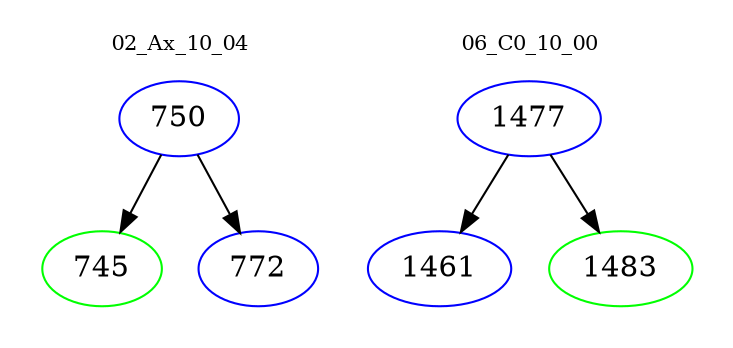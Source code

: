 digraph{
subgraph cluster_0 {
color = white
label = "02_Ax_10_04";
fontsize=10;
T0_750 [label="750", color="blue"]
T0_750 -> T0_745 [color="black"]
T0_745 [label="745", color="green"]
T0_750 -> T0_772 [color="black"]
T0_772 [label="772", color="blue"]
}
subgraph cluster_1 {
color = white
label = "06_C0_10_00";
fontsize=10;
T1_1477 [label="1477", color="blue"]
T1_1477 -> T1_1461 [color="black"]
T1_1461 [label="1461", color="blue"]
T1_1477 -> T1_1483 [color="black"]
T1_1483 [label="1483", color="green"]
}
}
